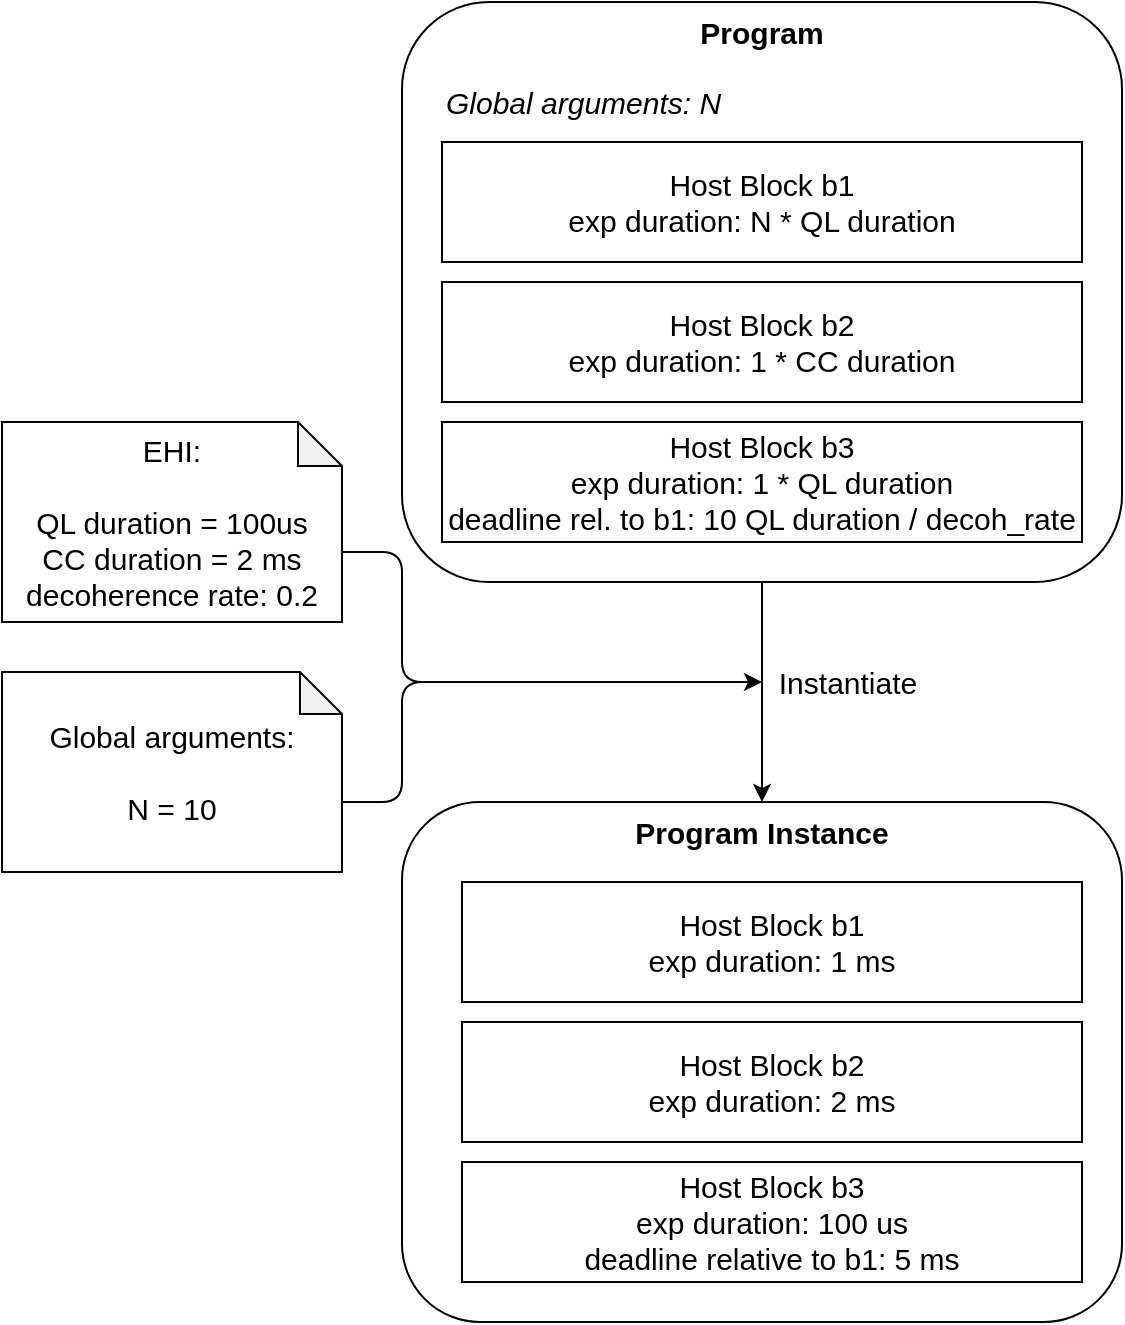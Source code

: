 <mxfile version="22.1.3" type="embed">
    <diagram id="QQW6dmDmdFCEicIB77Lp" name="Page-1">
        <mxGraphModel dx="2688" dy="586" grid="1" gridSize="10" guides="1" tooltips="1" connect="1" arrows="1" fold="1" page="1" pageScale="1" pageWidth="850" pageHeight="1100" math="0" shadow="0">
            <root>
                <mxCell id="0"/>
                <mxCell id="1" parent="0"/>
                <mxCell id="10" value="Program Instance" style="rounded=1;whiteSpace=wrap;html=1;verticalAlign=top;fontSize=15;fillColor=none;fontStyle=1" parent="1" vertex="1">
                    <mxGeometry x="180" y="470" width="360" height="260" as="geometry"/>
                </mxCell>
                <mxCell id="12" style="edgeStyle=none;html=1;exitX=0.5;exitY=1;exitDx=0;exitDy=0;entryX=0.5;entryY=0;entryDx=0;entryDy=0;fontSize=15;" parent="1" source="2" target="10" edge="1">
                    <mxGeometry relative="1" as="geometry"/>
                </mxCell>
                <mxCell id="2" value="Program" style="rounded=1;whiteSpace=wrap;html=1;verticalAlign=top;fontSize=15;fillColor=none;fontStyle=1" parent="1" vertex="1">
                    <mxGeometry x="180" y="70" width="360" height="290" as="geometry"/>
                </mxCell>
                <mxCell id="3" value="Host Block b1&lt;br style=&quot;font-size: 15px;&quot;&gt;exp duration: N * QL duration" style="rounded=0;whiteSpace=wrap;html=1;fontSize=15;fillColor=none;" parent="1" vertex="1">
                    <mxGeometry x="200" y="140" width="320" height="60" as="geometry"/>
                </mxCell>
                <mxCell id="4" value="Host Block b2&lt;br style=&quot;font-size: 15px;&quot;&gt;exp duration: 1 * CC duration" style="rounded=0;whiteSpace=wrap;html=1;fontSize=15;fillColor=none;" parent="1" vertex="1">
                    <mxGeometry x="200" y="210" width="320" height="60" as="geometry"/>
                </mxCell>
                <mxCell id="15" style="edgeStyle=orthogonalEdgeStyle;html=1;fontSize=15;exitX=0;exitY=0;exitDx=170;exitDy=65;exitPerimeter=0;endArrow=none;endFill=0;" parent="1" source="9" edge="1">
                    <mxGeometry relative="1" as="geometry">
                        <mxPoint x="350" y="410" as="targetPoint"/>
                        <mxPoint x="230" y="410" as="sourcePoint"/>
                        <Array as="points">
                            <mxPoint x="180" y="345"/>
                            <mxPoint x="180" y="410"/>
                        </Array>
                    </mxGeometry>
                </mxCell>
                <mxCell id="9" value="EHI:&lt;br style=&quot;font-size: 15px;&quot;&gt;&lt;br style=&quot;font-size: 15px;&quot;&gt;QL duration = 100us&lt;br style=&quot;font-size: 15px;&quot;&gt;CC duration = 2 ms&lt;br style=&quot;font-size: 15px;&quot;&gt;decoherence rate: 0.2" style="shape=note;whiteSpace=wrap;html=1;backgroundOutline=1;darkOpacity=0.05;fontSize=15;fillColor=none;size=22;" parent="1" vertex="1">
                    <mxGeometry x="-20" y="280" width="170" height="100" as="geometry"/>
                </mxCell>
                <mxCell id="16" value="Instantiate" style="text;html=1;strokeColor=none;fillColor=none;align=center;verticalAlign=middle;whiteSpace=wrap;rounded=0;fontSize=15;" parent="1" vertex="1">
                    <mxGeometry x="373" y="395" width="60" height="30" as="geometry"/>
                </mxCell>
                <mxCell id="18" value="Host Block b3&lt;br style=&quot;font-size: 15px;&quot;&gt;exp duration: 1 * QL duration&lt;br style=&quot;font-size: 15px;&quot;&gt;deadline rel. to b1: 10 QL duration / decoh_rate" style="rounded=0;whiteSpace=wrap;html=1;fontSize=15;fillColor=none;" parent="1" vertex="1">
                    <mxGeometry x="200" y="280" width="320" height="60" as="geometry"/>
                </mxCell>
                <mxCell id="19" value="Host Block b1&lt;br style=&quot;font-size: 15px;&quot;&gt;exp duration: 1 ms" style="rounded=0;whiteSpace=wrap;html=1;fontSize=15;fillColor=none;" parent="1" vertex="1">
                    <mxGeometry x="210" y="510" width="310" height="60" as="geometry"/>
                </mxCell>
                <mxCell id="20" value="Host Block b2&lt;br style=&quot;font-size: 15px;&quot;&gt;exp duration: 2 ms" style="rounded=0;whiteSpace=wrap;html=1;fontSize=15;fillColor=none;" parent="1" vertex="1">
                    <mxGeometry x="210" y="580" width="310" height="60" as="geometry"/>
                </mxCell>
                <mxCell id="21" value="Host Block b3&lt;br style=&quot;font-size: 15px;&quot;&gt;exp duration: 100 us&lt;br style=&quot;font-size: 15px;&quot;&gt;deadline relative to b1: 5 ms" style="rounded=0;whiteSpace=wrap;html=1;fontSize=15;fillColor=none;" parent="1" vertex="1">
                    <mxGeometry x="210" y="650" width="310" height="60" as="geometry"/>
                </mxCell>
                <mxCell id="22" value="Global arguments: N" style="text;html=1;strokeColor=none;fillColor=none;align=left;verticalAlign=middle;whiteSpace=wrap;rounded=0;fontSize=15;fontStyle=2" parent="1" vertex="1">
                    <mxGeometry x="200" y="100" width="260" height="40" as="geometry"/>
                </mxCell>
                <mxCell id="24" style="edgeStyle=orthogonalEdgeStyle;html=1;exitX=0;exitY=0;exitDx=170;exitDy=65;exitPerimeter=0;fontSize=15;" parent="1" source="23" edge="1">
                    <mxGeometry relative="1" as="geometry">
                        <mxPoint x="360" y="410" as="targetPoint"/>
                        <Array as="points">
                            <mxPoint x="180" y="470"/>
                            <mxPoint x="180" y="410"/>
                        </Array>
                    </mxGeometry>
                </mxCell>
                <mxCell id="23" value="Global arguments:&lt;br&gt;&lt;br&gt;N = 10" style="shape=note;whiteSpace=wrap;html=1;backgroundOutline=1;darkOpacity=0.05;fontSize=15;fillColor=none;size=21;" parent="1" vertex="1">
                    <mxGeometry x="-20" y="405" width="170" height="100" as="geometry"/>
                </mxCell>
            </root>
        </mxGraphModel>
    </diagram>
</mxfile>